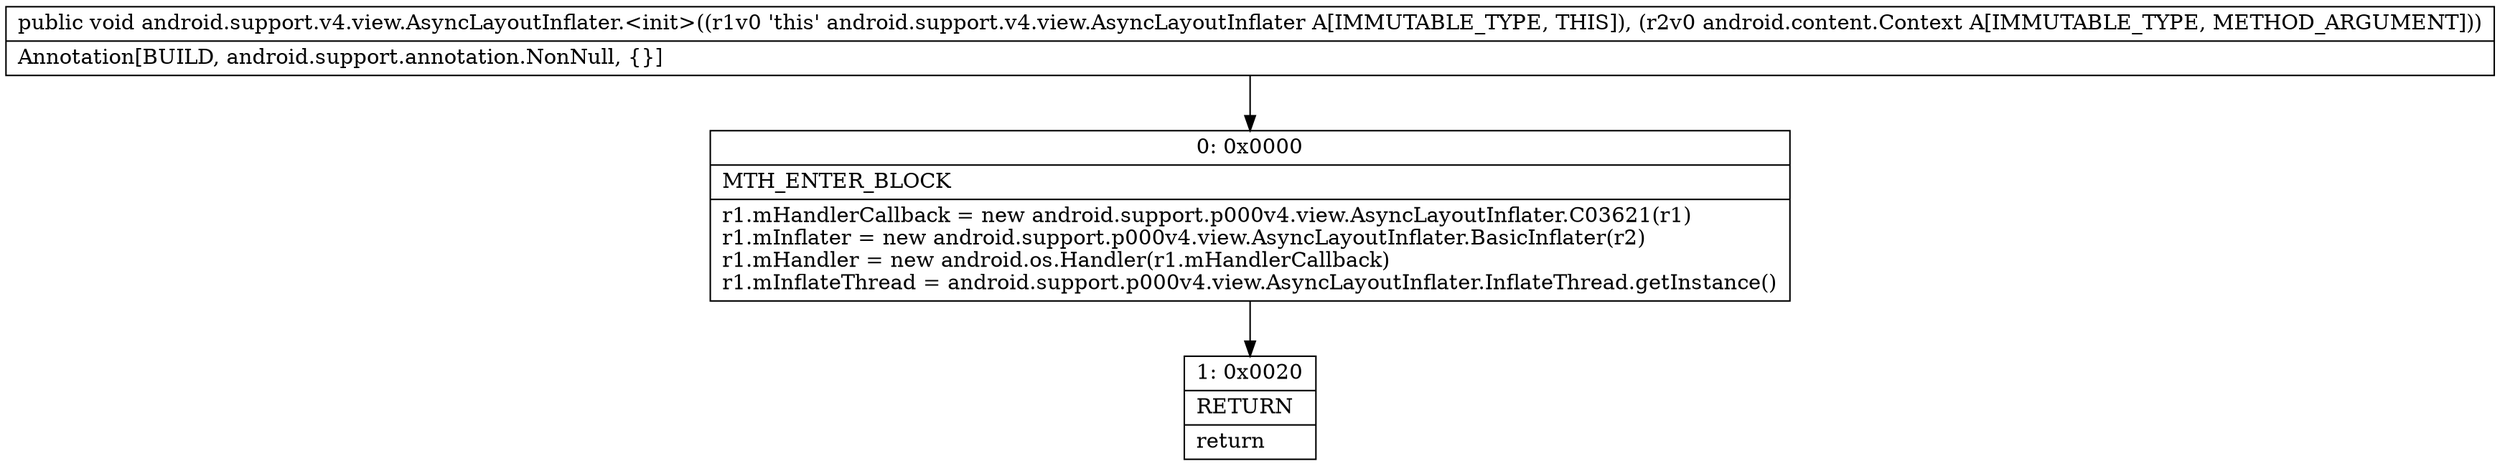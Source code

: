 digraph "CFG forandroid.support.v4.view.AsyncLayoutInflater.\<init\>(Landroid\/content\/Context;)V" {
Node_0 [shape=record,label="{0\:\ 0x0000|MTH_ENTER_BLOCK\l|r1.mHandlerCallback = new android.support.p000v4.view.AsyncLayoutInflater.C03621(r1)\lr1.mInflater = new android.support.p000v4.view.AsyncLayoutInflater.BasicInflater(r2)\lr1.mHandler = new android.os.Handler(r1.mHandlerCallback)\lr1.mInflateThread = android.support.p000v4.view.AsyncLayoutInflater.InflateThread.getInstance()\l}"];
Node_1 [shape=record,label="{1\:\ 0x0020|RETURN\l|return\l}"];
MethodNode[shape=record,label="{public void android.support.v4.view.AsyncLayoutInflater.\<init\>((r1v0 'this' android.support.v4.view.AsyncLayoutInflater A[IMMUTABLE_TYPE, THIS]), (r2v0 android.content.Context A[IMMUTABLE_TYPE, METHOD_ARGUMENT]))  | Annotation[BUILD, android.support.annotation.NonNull, \{\}]\l}"];
MethodNode -> Node_0;
Node_0 -> Node_1;
}

